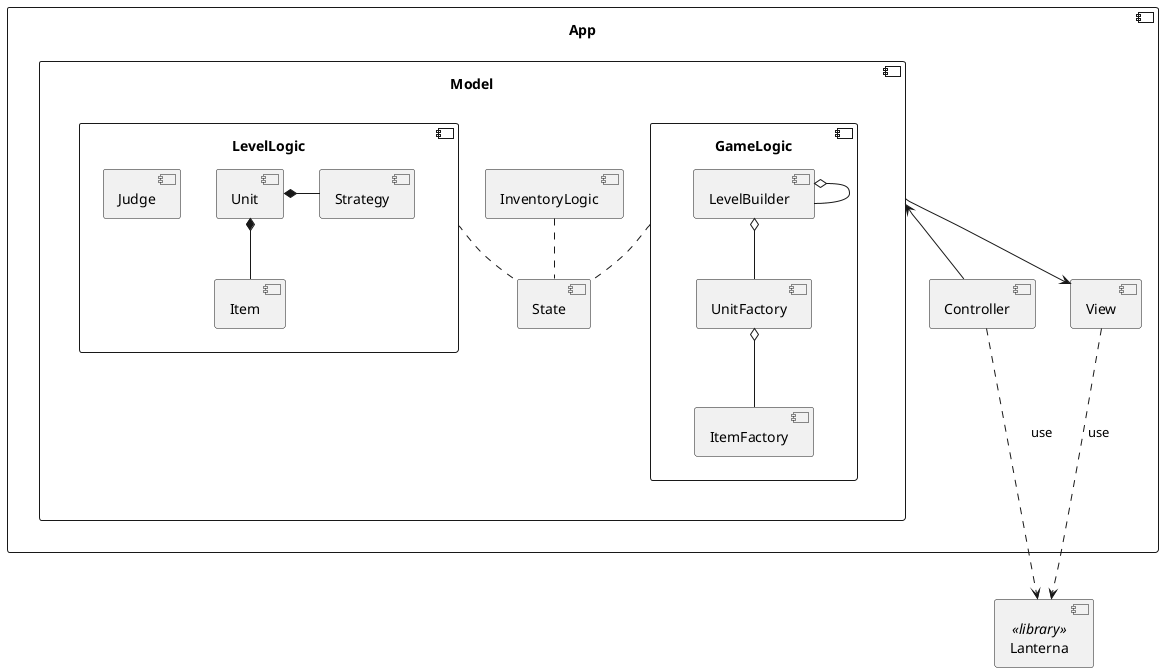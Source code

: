 @startuml

component App {
  [Controller]
  [Model]
  [View]
}

[Lanterna] <<library>>

Model --> View
Model <-- Controller


[View]

component Model {
  component GameLogic {
    [LevelBuilder]
    [UnitFactory]
    [ItemFactory]

    LevelBuilder o-- LevelBuilder
    LevelBuilder o-- UnitFactory
    UnitFactory o-- ItemFactory
  }
  component LevelLogic {
    [Judge]
    [Unit]
    [Item]
    [Strategy]

    Unit *- Strategy
    Unit *-- Item
  }
  [InventoryLogic]
  [State]

  GameLogic .. State
  LevelLogic .. State
  InventoryLogic .. State

}


Controller ...> Lanterna : use
View ...> Lanterna : use

@enduml